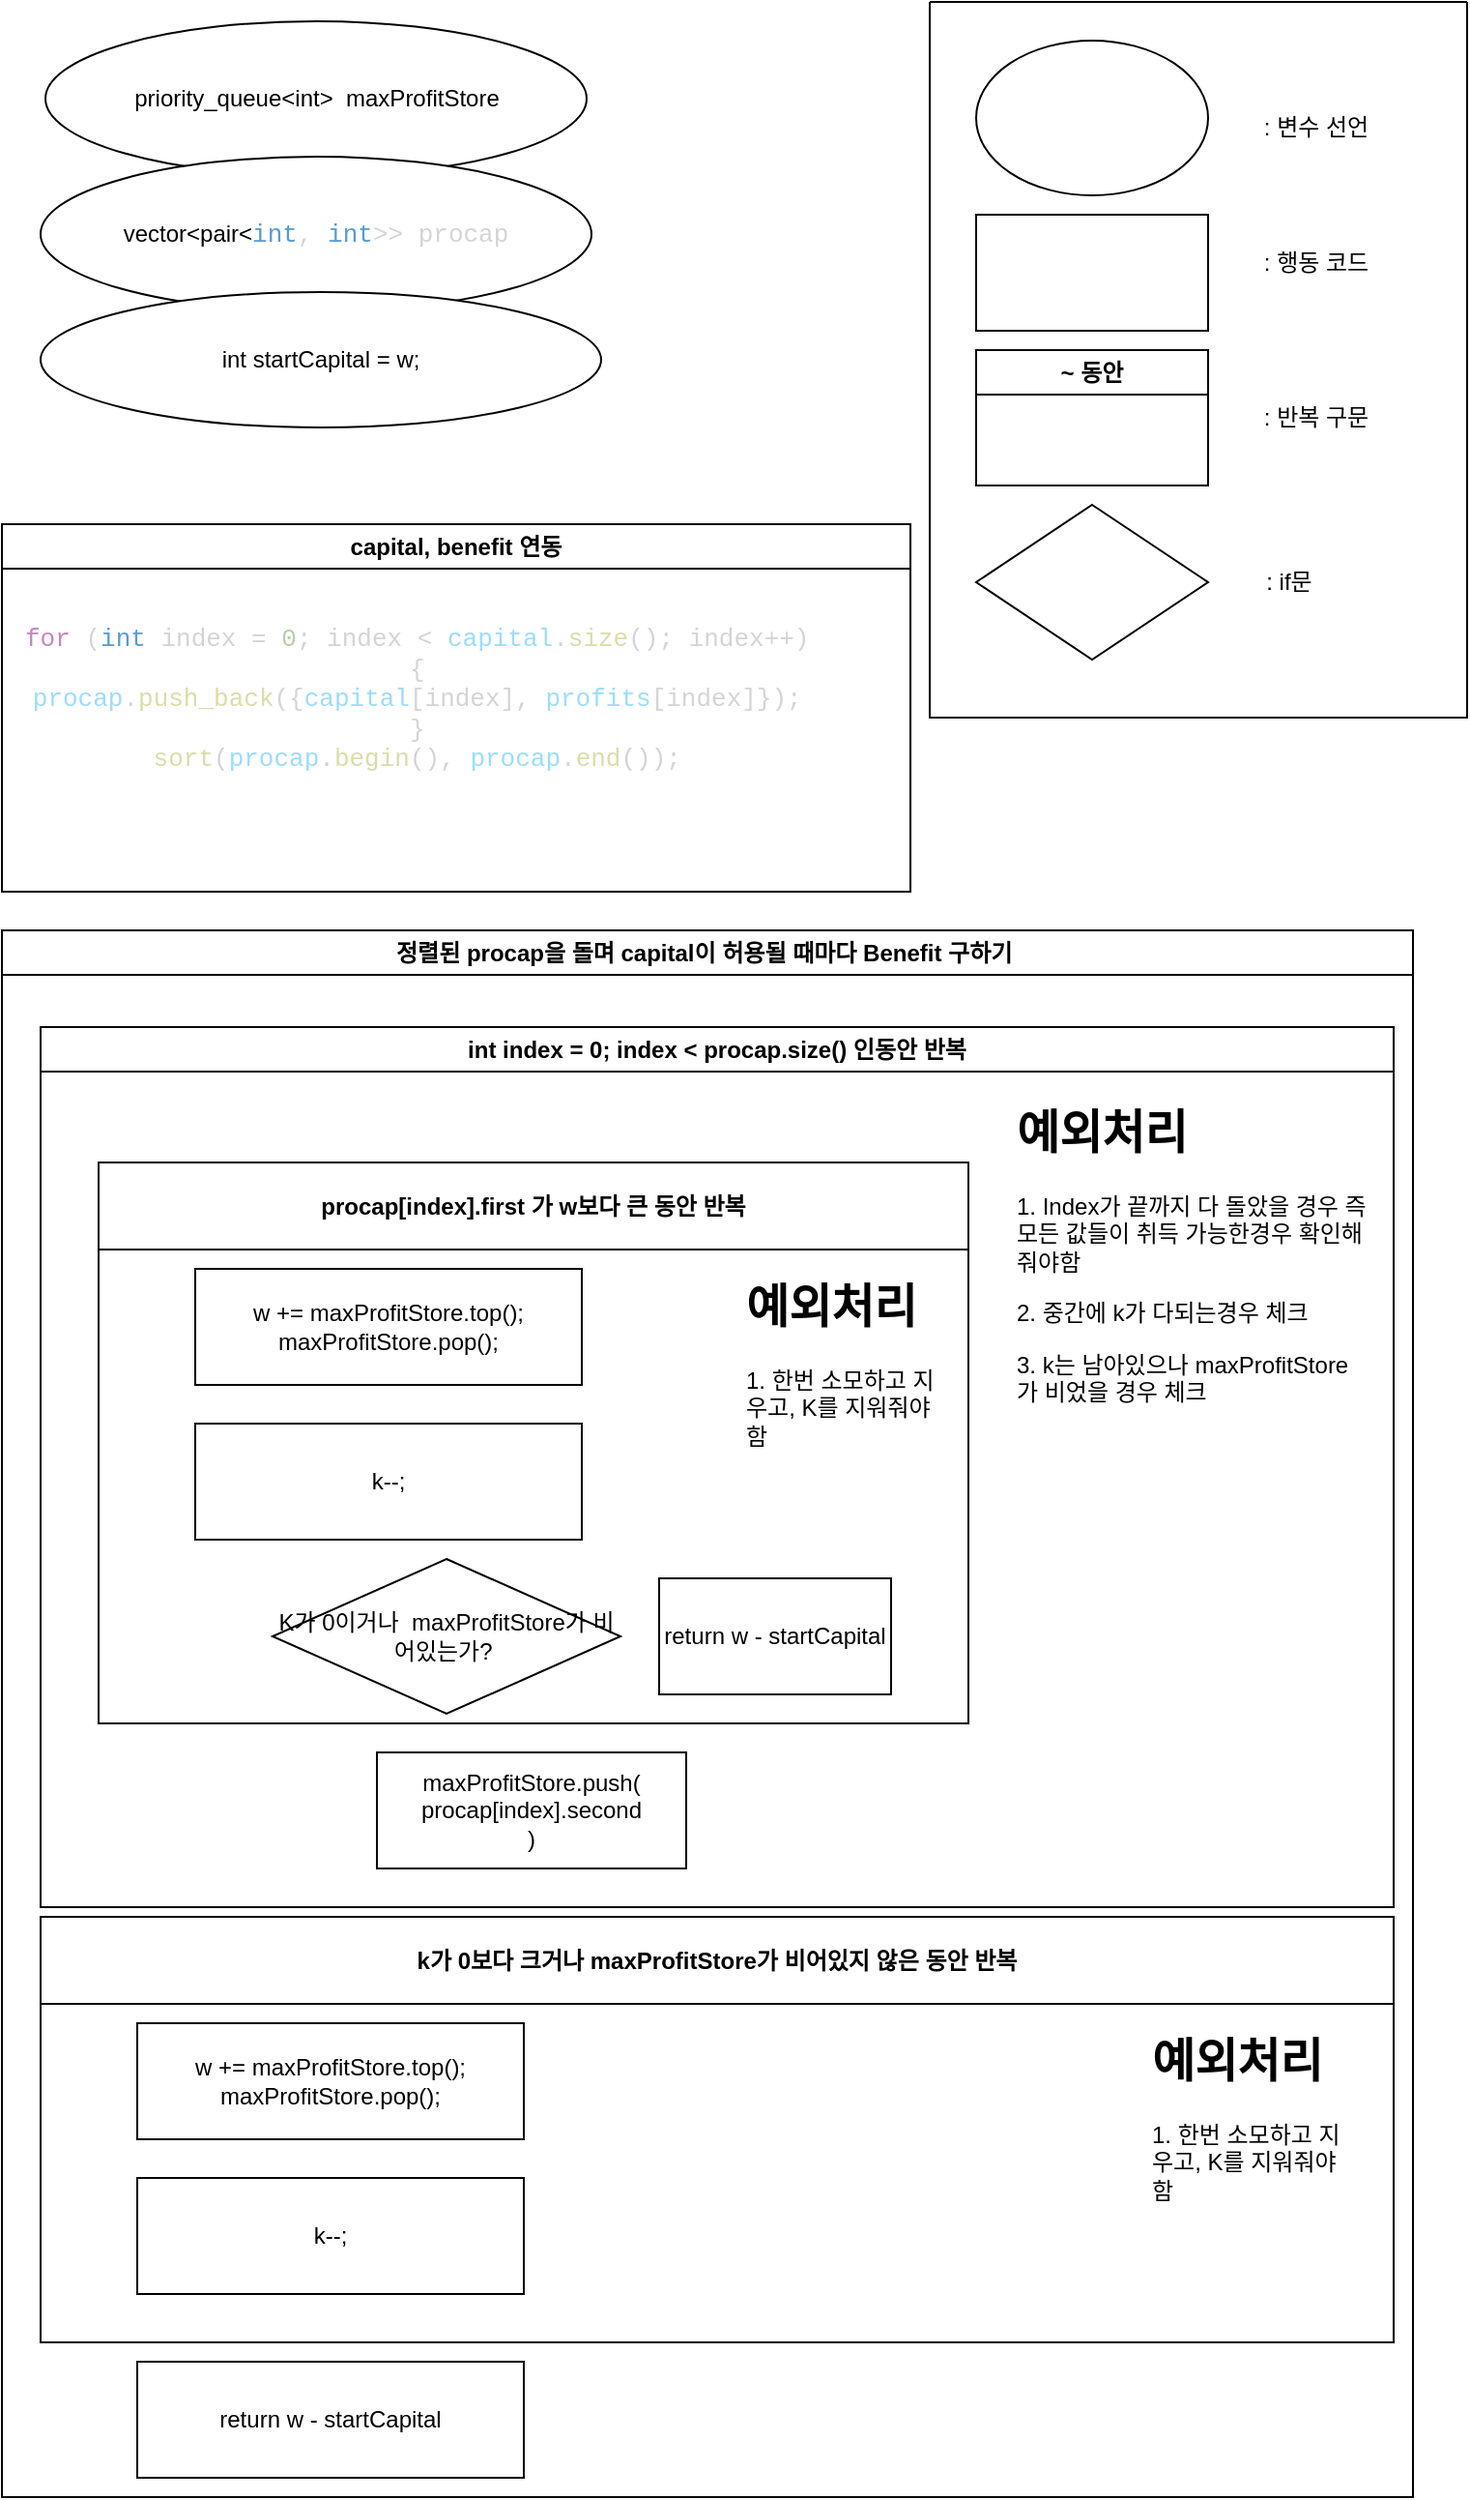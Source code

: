 <mxfile version="22.1.16" type="device">
  <diagram name="페이지-1" id="s0BtBL8E3uyjwX4xEawH">
    <mxGraphModel dx="1581" dy="850" grid="1" gridSize="10" guides="1" tooltips="1" connect="1" arrows="1" fold="1" page="1" pageScale="1" pageWidth="827" pageHeight="1169" math="0" shadow="0">
      <root>
        <mxCell id="0" />
        <mxCell id="1" parent="0" />
        <mxCell id="3kNEcLWgSDnGltUGQQ0z-9" value="" style="swimlane;startSize=0;" vertex="1" parent="1">
          <mxGeometry x="540" y="20" width="278" height="370" as="geometry" />
        </mxCell>
        <mxCell id="3kNEcLWgSDnGltUGQQ0z-10" value="" style="ellipse;whiteSpace=wrap;html=1;" vertex="1" parent="3kNEcLWgSDnGltUGQQ0z-9">
          <mxGeometry x="24" y="20" width="120" height="80" as="geometry" />
        </mxCell>
        <mxCell id="3kNEcLWgSDnGltUGQQ0z-11" value=": 변수 선언" style="text;html=1;align=center;verticalAlign=middle;whiteSpace=wrap;rounded=0;" vertex="1" parent="3kNEcLWgSDnGltUGQQ0z-9">
          <mxGeometry x="170" y="50" width="60" height="30" as="geometry" />
        </mxCell>
        <mxCell id="3kNEcLWgSDnGltUGQQ0z-12" value="" style="rounded=0;whiteSpace=wrap;html=1;" vertex="1" parent="3kNEcLWgSDnGltUGQQ0z-9">
          <mxGeometry x="24" y="110" width="120" height="60" as="geometry" />
        </mxCell>
        <mxCell id="3kNEcLWgSDnGltUGQQ0z-13" value=": 행동 코드" style="text;html=1;align=center;verticalAlign=middle;whiteSpace=wrap;rounded=0;" vertex="1" parent="3kNEcLWgSDnGltUGQQ0z-9">
          <mxGeometry x="170" y="120" width="60" height="30" as="geometry" />
        </mxCell>
        <mxCell id="3kNEcLWgSDnGltUGQQ0z-14" value="~ 동안" style="swimlane;whiteSpace=wrap;html=1;" vertex="1" parent="3kNEcLWgSDnGltUGQQ0z-9">
          <mxGeometry x="24" y="180" width="120" height="70" as="geometry" />
        </mxCell>
        <mxCell id="3kNEcLWgSDnGltUGQQ0z-15" value=": 반복 구문" style="text;html=1;align=center;verticalAlign=middle;whiteSpace=wrap;rounded=0;" vertex="1" parent="3kNEcLWgSDnGltUGQQ0z-9">
          <mxGeometry x="170" y="200" width="60" height="30" as="geometry" />
        </mxCell>
        <mxCell id="3kNEcLWgSDnGltUGQQ0z-16" value="" style="rhombus;whiteSpace=wrap;html=1;" vertex="1" parent="3kNEcLWgSDnGltUGQQ0z-9">
          <mxGeometry x="24" y="260" width="120" height="80" as="geometry" />
        </mxCell>
        <mxCell id="3kNEcLWgSDnGltUGQQ0z-17" value=": if문" style="text;html=1;align=center;verticalAlign=middle;whiteSpace=wrap;rounded=0;" vertex="1" parent="3kNEcLWgSDnGltUGQQ0z-9">
          <mxGeometry x="156" y="285" width="60" height="30" as="geometry" />
        </mxCell>
        <mxCell id="3kNEcLWgSDnGltUGQQ0z-18" value="capital, benefit 연동" style="swimlane;whiteSpace=wrap;html=1;" vertex="1" parent="1">
          <mxGeometry x="60" y="290" width="470" height="190" as="geometry" />
        </mxCell>
        <mxCell id="3kNEcLWgSDnGltUGQQ0z-22" value="&lt;div style=&quot;border-color: rgb(0, 0, 0); color: rgb(212, 212, 212); font-family: Menlo, Monaco, &amp;quot;Courier New&amp;quot;, monospace; font-size: 13px; font-style: normal; font-variant-ligatures: normal; font-variant-caps: normal; font-weight: 400; letter-spacing: normal; orphans: 2; text-align: center; text-indent: 0px; text-transform: none; widows: 2; word-spacing: 0px; -webkit-text-stroke-width: 0px; text-decoration-thickness: initial; text-decoration-style: initial; text-decoration-color: initial;&quot;&gt;&lt;span style=&quot;background-color: initial; color: rgb(197, 134, 192);&quot;&gt;for&lt;/span&gt;&lt;span style=&quot;background-color: initial;&quot;&gt;&amp;nbsp;(&lt;/span&gt;&lt;span style=&quot;background-color: initial; color: rgb(86, 156, 214);&quot;&gt;int&lt;/span&gt;&lt;span style=&quot;background-color: initial;&quot;&gt;&amp;nbsp;index =&amp;nbsp;&lt;/span&gt;&lt;span style=&quot;background-color: initial; color: rgb(181, 206, 168);&quot;&gt;0&lt;/span&gt;&lt;span style=&quot;background-color: initial;&quot;&gt;; index &amp;lt;&amp;nbsp;&lt;/span&gt;&lt;span style=&quot;background-color: initial; color: rgb(156, 220, 254);&quot;&gt;capital&lt;/span&gt;&lt;span style=&quot;background-color: initial;&quot;&gt;.&lt;/span&gt;&lt;span style=&quot;background-color: initial; color: rgb(220, 220, 170);&quot;&gt;size&lt;/span&gt;&lt;span style=&quot;background-color: initial;&quot;&gt;(); index++)&lt;/span&gt;&lt;br&gt;&lt;/div&gt;&lt;div style=&quot;border-color: rgb(0, 0, 0); color: rgb(212, 212, 212); font-family: Menlo, Monaco, &amp;quot;Courier New&amp;quot;, monospace; font-size: 13px; font-style: normal; font-variant-ligatures: normal; font-variant-caps: normal; font-weight: 400; letter-spacing: normal; orphans: 2; text-align: center; text-indent: 0px; text-transform: none; widows: 2; word-spacing: 0px; -webkit-text-stroke-width: 0px; text-decoration-thickness: initial; text-decoration-style: initial; text-decoration-color: initial;&quot;&gt;&lt;span style=&quot;border-color: rgb(0, 0, 0); color: rgb(212, 212, 212);&quot;&gt;{&lt;/span&gt;&lt;/div&gt;&lt;div style=&quot;border-color: rgb(0, 0, 0); color: rgb(212, 212, 212); font-family: Menlo, Monaco, &amp;quot;Courier New&amp;quot;, monospace; font-size: 13px; font-style: normal; font-variant-ligatures: normal; font-variant-caps: normal; font-weight: 400; letter-spacing: normal; orphans: 2; text-align: center; text-indent: 0px; text-transform: none; widows: 2; word-spacing: 0px; -webkit-text-stroke-width: 0px; text-decoration-thickness: initial; text-decoration-style: initial; text-decoration-color: initial;&quot;&gt;&lt;span style=&quot;border-color: rgb(0, 0, 0); color: rgb(212, 212, 212);&quot;&gt;&lt;/span&gt;&lt;span style=&quot;border-color: rgb(0, 0, 0); color: rgb(156, 220, 254);&quot;&gt;procap&lt;/span&gt;&lt;span style=&quot;border-color: rgb(0, 0, 0); color: rgb(212, 212, 212);&quot;&gt;.&lt;/span&gt;&lt;span style=&quot;border-color: rgb(0, 0, 0); color: rgb(220, 220, 170);&quot;&gt;push_back&lt;/span&gt;&lt;span style=&quot;border-color: rgb(0, 0, 0); color: rgb(212, 212, 212);&quot;&gt;({&lt;/span&gt;&lt;span style=&quot;border-color: rgb(0, 0, 0); color: rgb(156, 220, 254);&quot;&gt;capital&lt;/span&gt;&lt;span style=&quot;border-color: rgb(0, 0, 0); color: rgb(212, 212, 212);&quot;&gt;[index],&lt;span&gt;&amp;nbsp;&lt;/span&gt;&lt;/span&gt;&lt;span style=&quot;border-color: rgb(0, 0, 0); color: rgb(156, 220, 254);&quot;&gt;profits&lt;/span&gt;&lt;span style=&quot;border-color: rgb(0, 0, 0); color: rgb(212, 212, 212);&quot;&gt;[index]});&lt;/span&gt;&lt;/div&gt;&lt;div style=&quot;border-color: rgb(0, 0, 0); color: rgb(212, 212, 212); font-family: Menlo, Monaco, &amp;quot;Courier New&amp;quot;, monospace; font-size: 13px; font-style: normal; font-variant-ligatures: normal; font-variant-caps: normal; font-weight: 400; letter-spacing: normal; orphans: 2; text-align: center; text-indent: 0px; text-transform: none; widows: 2; word-spacing: 0px; -webkit-text-stroke-width: 0px; text-decoration-thickness: initial; text-decoration-style: initial; text-decoration-color: initial;&quot;&gt;&lt;span style=&quot;border-color: rgb(0, 0, 0); color: rgb(212, 212, 212);&quot;&gt;}&lt;/span&gt;&lt;/div&gt;&lt;div style=&quot;border-color: rgb(0, 0, 0); color: rgb(212, 212, 212); font-family: Menlo, Monaco, &amp;quot;Courier New&amp;quot;, monospace; font-size: 13px; font-style: normal; font-variant-ligatures: normal; font-variant-caps: normal; font-weight: 400; letter-spacing: normal; orphans: 2; text-align: center; text-indent: 0px; text-transform: none; widows: 2; word-spacing: 0px; -webkit-text-stroke-width: 0px; text-decoration-thickness: initial; text-decoration-style: initial; text-decoration-color: initial;&quot;&gt;&lt;span style=&quot;border-color: rgb(0, 0, 0); color: rgb(212, 212, 212);&quot;&gt;&lt;/span&gt;&lt;span style=&quot;border-color: rgb(0, 0, 0); color: rgb(220, 220, 170);&quot;&gt;sort&lt;/span&gt;&lt;span style=&quot;border-color: rgb(0, 0, 0); color: rgb(212, 212, 212);&quot;&gt;(&lt;/span&gt;&lt;span style=&quot;border-color: rgb(0, 0, 0); color: rgb(156, 220, 254);&quot;&gt;procap&lt;/span&gt;&lt;span style=&quot;border-color: rgb(0, 0, 0); color: rgb(212, 212, 212);&quot;&gt;.&lt;/span&gt;&lt;span style=&quot;border-color: rgb(0, 0, 0); color: rgb(220, 220, 170);&quot;&gt;begin&lt;/span&gt;&lt;span style=&quot;border-color: rgb(0, 0, 0); color: rgb(212, 212, 212);&quot;&gt;(),&lt;span&gt;&amp;nbsp;&lt;/span&gt;&lt;/span&gt;&lt;span style=&quot;border-color: rgb(0, 0, 0); color: rgb(156, 220, 254);&quot;&gt;procap&lt;/span&gt;&lt;span style=&quot;border-color: rgb(0, 0, 0); color: rgb(212, 212, 212);&quot;&gt;.&lt;/span&gt;&lt;span style=&quot;border-color: rgb(0, 0, 0); color: rgb(220, 220, 170);&quot;&gt;end&lt;/span&gt;&lt;span style=&quot;border-color: rgb(0, 0, 0); color: rgb(212, 212, 212);&quot;&gt;());&lt;/span&gt;&lt;/div&gt;" style="text;whiteSpace=wrap;html=1;" vertex="1" parent="3kNEcLWgSDnGltUGQQ0z-18">
          <mxGeometry x="10" y="45" width="440" height="120" as="geometry" />
        </mxCell>
        <mxCell id="3kNEcLWgSDnGltUGQQ0z-19" value="정렬된 procap을 돌며 capital이 허용될 때마다 Benefit 구하기&amp;nbsp;" style="swimlane;whiteSpace=wrap;html=1;" vertex="1" parent="1">
          <mxGeometry x="60" y="500" width="730" height="810" as="geometry" />
        </mxCell>
        <mxCell id="3kNEcLWgSDnGltUGQQ0z-25" value="int index = 0; index &amp;lt; procap.size() 인동안 반복" style="swimlane;whiteSpace=wrap;html=1;" vertex="1" parent="3kNEcLWgSDnGltUGQQ0z-19">
          <mxGeometry x="20" y="50" width="700" height="455" as="geometry" />
        </mxCell>
        <mxCell id="3kNEcLWgSDnGltUGQQ0z-26" value="&lt;h1&gt;예외처리&lt;/h1&gt;&lt;p&gt;1. Index가 끝까지 다 돌았을 경우 즉 모든 값들이 취득 가능한경우 확인해줘야함&lt;/p&gt;&lt;p&gt;2. 중간에 k가 다되는경우 체크&lt;/p&gt;&lt;p&gt;3. k는 남아있으나 maxProfitStore가 비었을 경우 체크&lt;/p&gt;&lt;p&gt;&lt;br&gt;&lt;/p&gt;" style="text;html=1;strokeColor=none;fillColor=none;spacing=5;spacingTop=-20;whiteSpace=wrap;overflow=hidden;rounded=0;" vertex="1" parent="3kNEcLWgSDnGltUGQQ0z-25">
          <mxGeometry x="500" y="35" width="190" height="165" as="geometry" />
        </mxCell>
        <mxCell id="3kNEcLWgSDnGltUGQQ0z-28" value="maxProfitStore.push(&lt;br&gt;procap[index].second&lt;br&gt;)" style="whiteSpace=wrap;html=1;" vertex="1" parent="3kNEcLWgSDnGltUGQQ0z-25">
          <mxGeometry x="174" y="375" width="160" height="60" as="geometry" />
        </mxCell>
        <mxCell id="3kNEcLWgSDnGltUGQQ0z-34" value="procap[index].first 가 w보다 큰 동안 반복" style="swimlane;whiteSpace=wrap;html=1;startSize=45;" vertex="1" parent="3kNEcLWgSDnGltUGQQ0z-25">
          <mxGeometry x="30" y="70" width="450" height="290" as="geometry" />
        </mxCell>
        <mxCell id="3kNEcLWgSDnGltUGQQ0z-35" value="&lt;h1&gt;예외처리&lt;/h1&gt;&lt;p&gt;1. 한번 소모하고 지우고, K를 지워줘야함&lt;/p&gt;&lt;p&gt;&lt;br&gt;&lt;/p&gt;" style="text;html=1;strokeColor=none;fillColor=none;spacing=5;spacingTop=-20;whiteSpace=wrap;overflow=hidden;rounded=0;" vertex="1" parent="3kNEcLWgSDnGltUGQQ0z-34">
          <mxGeometry x="330" y="55" width="110" height="120" as="geometry" />
        </mxCell>
        <mxCell id="3kNEcLWgSDnGltUGQQ0z-36" value="w += maxProfitStore.top();&lt;br&gt;maxProfitStore.pop();" style="rounded=0;whiteSpace=wrap;html=1;" vertex="1" parent="3kNEcLWgSDnGltUGQQ0z-34">
          <mxGeometry x="50" y="55" width="200" height="60" as="geometry" />
        </mxCell>
        <mxCell id="3kNEcLWgSDnGltUGQQ0z-37" value="k--;" style="whiteSpace=wrap;html=1;" vertex="1" parent="3kNEcLWgSDnGltUGQQ0z-34">
          <mxGeometry x="50" y="135" width="200" height="60" as="geometry" />
        </mxCell>
        <mxCell id="3kNEcLWgSDnGltUGQQ0z-46" value="K가 0이거나&amp;nbsp; maxProfitStore가 비어있는가?&amp;nbsp;" style="rhombus;whiteSpace=wrap;html=1;" vertex="1" parent="3kNEcLWgSDnGltUGQQ0z-34">
          <mxGeometry x="90" y="205" width="180" height="80" as="geometry" />
        </mxCell>
        <mxCell id="3kNEcLWgSDnGltUGQQ0z-47" value="return w - startCapital" style="rounded=0;whiteSpace=wrap;html=1;" vertex="1" parent="3kNEcLWgSDnGltUGQQ0z-34">
          <mxGeometry x="290" y="215" width="120" height="60" as="geometry" />
        </mxCell>
        <mxCell id="3kNEcLWgSDnGltUGQQ0z-41" value="k가 0보다 크거나 maxProfitStore가 비어있지 않은 동안 반복" style="swimlane;whiteSpace=wrap;html=1;startSize=45;" vertex="1" parent="3kNEcLWgSDnGltUGQQ0z-19">
          <mxGeometry x="20" y="510" width="700" height="220" as="geometry" />
        </mxCell>
        <mxCell id="3kNEcLWgSDnGltUGQQ0z-42" value="&lt;h1&gt;예외처리&lt;/h1&gt;&lt;p&gt;1. 한번 소모하고 지우고, K를 지워줘야함&lt;/p&gt;&lt;p&gt;&lt;br&gt;&lt;/p&gt;" style="text;html=1;strokeColor=none;fillColor=none;spacing=5;spacingTop=-20;whiteSpace=wrap;overflow=hidden;rounded=0;" vertex="1" parent="3kNEcLWgSDnGltUGQQ0z-41">
          <mxGeometry x="570" y="55" width="110" height="120" as="geometry" />
        </mxCell>
        <mxCell id="3kNEcLWgSDnGltUGQQ0z-43" value="w += maxProfitStore.top();&lt;br&gt;maxProfitStore.pop();" style="rounded=0;whiteSpace=wrap;html=1;" vertex="1" parent="3kNEcLWgSDnGltUGQQ0z-41">
          <mxGeometry x="50" y="55" width="200" height="60" as="geometry" />
        </mxCell>
        <mxCell id="3kNEcLWgSDnGltUGQQ0z-44" value="k--;" style="whiteSpace=wrap;html=1;" vertex="1" parent="3kNEcLWgSDnGltUGQQ0z-41">
          <mxGeometry x="50" y="135" width="200" height="60" as="geometry" />
        </mxCell>
        <mxCell id="3kNEcLWgSDnGltUGQQ0z-50" value="return w - startCapital" style="rounded=0;whiteSpace=wrap;html=1;" vertex="1" parent="3kNEcLWgSDnGltUGQQ0z-19">
          <mxGeometry x="70" y="740" width="200" height="60" as="geometry" />
        </mxCell>
        <mxCell id="3kNEcLWgSDnGltUGQQ0z-20" value="priority_queue&amp;lt;int&amp;gt;&amp;nbsp;&amp;nbsp;maxProfitStore" style="ellipse;whiteSpace=wrap;html=1;" vertex="1" parent="1">
          <mxGeometry x="82.5" y="30" width="280" height="80" as="geometry" />
        </mxCell>
        <mxCell id="3kNEcLWgSDnGltUGQQ0z-24" value="vector&amp;lt;pair&amp;lt;&lt;span style=&quot;font-family: Menlo, Monaco, &amp;quot;Courier New&amp;quot;, monospace; font-size: 13px; color: rgb(86, 156, 214);&quot;&gt;int&lt;/span&gt;&lt;span style=&quot;color: rgb(212, 212, 212); font-family: Menlo, Monaco, &amp;quot;Courier New&amp;quot;, monospace; font-size: 13px;&quot;&gt;,&amp;nbsp;&lt;/span&gt;&lt;span style=&quot;font-family: Menlo, Monaco, &amp;quot;Courier New&amp;quot;, monospace; font-size: 13px; color: rgb(86, 156, 214);&quot;&gt;int&lt;/span&gt;&lt;span style=&quot;color: rgb(212, 212, 212); font-family: Menlo, Monaco, &amp;quot;Courier New&amp;quot;, monospace; font-size: 13px;&quot;&gt;&amp;gt;&amp;gt; procap&lt;br&gt;&lt;/span&gt;" style="ellipse;whiteSpace=wrap;html=1;" vertex="1" parent="1">
          <mxGeometry x="80" y="100" width="285" height="80" as="geometry" />
        </mxCell>
        <mxCell id="3kNEcLWgSDnGltUGQQ0z-45" value="int startCapital = w;" style="ellipse;whiteSpace=wrap;html=1;" vertex="1" parent="1">
          <mxGeometry x="80" y="170" width="290" height="70" as="geometry" />
        </mxCell>
      </root>
    </mxGraphModel>
  </diagram>
</mxfile>

